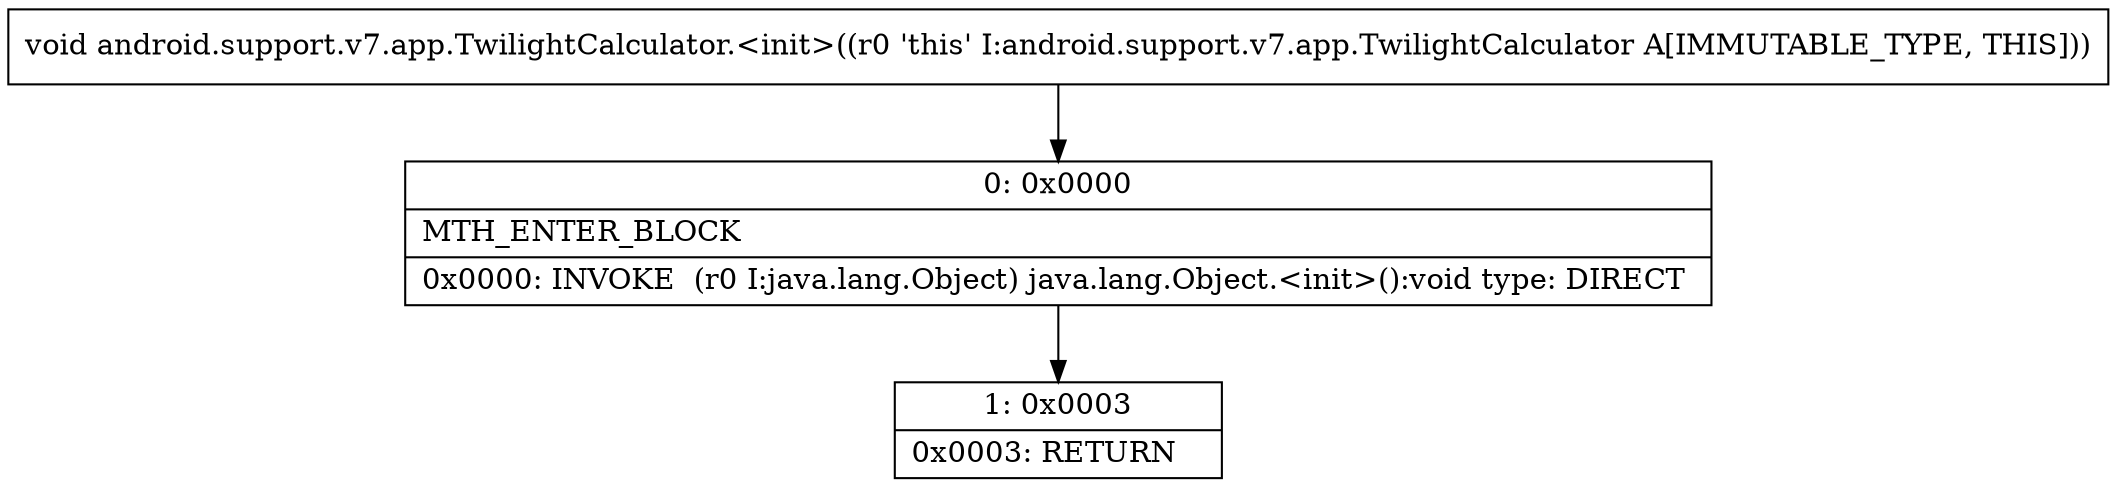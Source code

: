 digraph "CFG forandroid.support.v7.app.TwilightCalculator.\<init\>()V" {
Node_0 [shape=record,label="{0\:\ 0x0000|MTH_ENTER_BLOCK\l|0x0000: INVOKE  (r0 I:java.lang.Object) java.lang.Object.\<init\>():void type: DIRECT \l}"];
Node_1 [shape=record,label="{1\:\ 0x0003|0x0003: RETURN   \l}"];
MethodNode[shape=record,label="{void android.support.v7.app.TwilightCalculator.\<init\>((r0 'this' I:android.support.v7.app.TwilightCalculator A[IMMUTABLE_TYPE, THIS])) }"];
MethodNode -> Node_0;
Node_0 -> Node_1;
}

